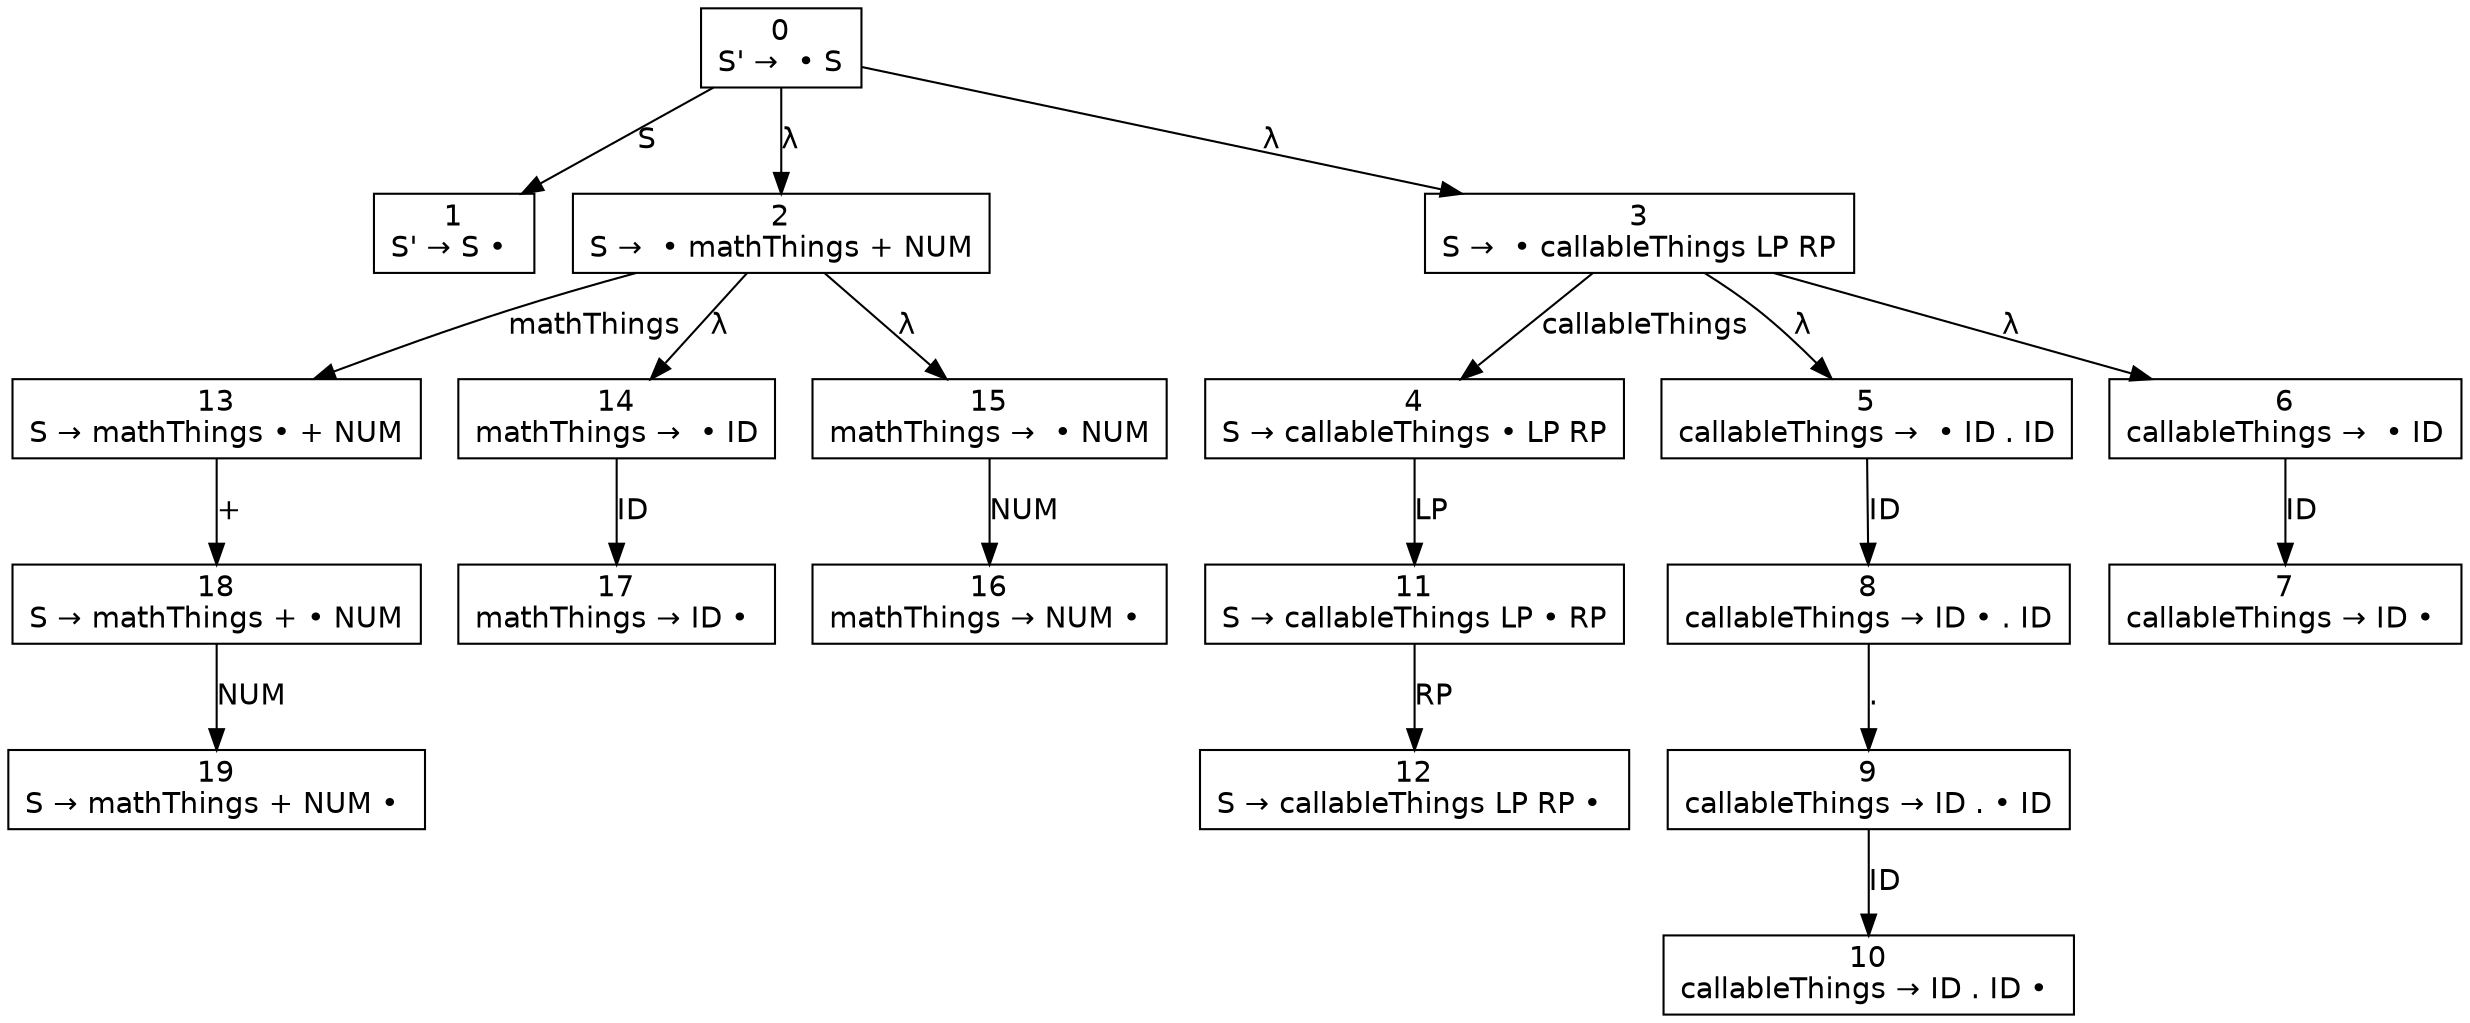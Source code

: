 digraph d{
node [fontname=Helvetica,shape=box];
edge [fontname=Helvetica];
n0 [label=<0<br />S' →  • S>];
n1 [label=<1<br />S' → S • >];
n2 [label=<2<br />S →  • mathThings + NUM>];
n3 [label=<3<br />S →  • callableThings LP RP>];
n4 [label=<4<br />S → callableThings • LP RP>];
n5 [label=<5<br />callableThings →  • ID . ID>];
n6 [label=<6<br />callableThings →  • ID>];
n7 [label=<7<br />callableThings → ID • >];
n8 [label=<8<br />callableThings → ID • . ID>];
n9 [label=<9<br />callableThings → ID . • ID>];
n10 [label=<10<br />callableThings → ID . ID • >];
n11 [label=<11<br />S → callableThings LP • RP>];
n12 [label=<12<br />S → callableThings LP RP • >];
n13 [label=<13<br />S → mathThings • + NUM>];
n14 [label=<14<br />mathThings →  • ID>];
n15 [label=<15<br />mathThings →  • NUM>];
n16 [label=<16<br />mathThings → NUM • >];
n17 [label=<17<br />mathThings → ID • >];
n18 [label=<18<br />S → mathThings + • NUM>];
n19 [label=<19<br />S → mathThings + NUM • >];
n0 -> n1 [label="S"];
n0 -> n2 [label=<&lambda;>];
n0 -> n3 [label=<&lambda;>];
n2 -> n13 [label="mathThings"];
n2 -> n14 [label=<&lambda;>];
n2 -> n15 [label=<&lambda;>];
n3 -> n4 [label="callableThings"];
n3 -> n5 [label=<&lambda;>];
n3 -> n6 [label=<&lambda;>];
n4 -> n11 [label="LP"];
n5 -> n8 [label="ID"];
n6 -> n7 [label="ID"];
n8 -> n9 [label="."];
n9 -> n10 [label="ID"];
n11 -> n12 [label="RP"];
n13 -> n18 [label="+"];
n14 -> n17 [label="ID"];
n15 -> n16 [label="NUM"];
n18 -> n19 [label="NUM"];
}